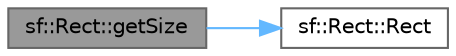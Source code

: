 digraph "sf::Rect::getSize"
{
 // LATEX_PDF_SIZE
  bgcolor="transparent";
  edge [fontname=Helvetica,fontsize=10,labelfontname=Helvetica,labelfontsize=10];
  node [fontname=Helvetica,fontsize=10,shape=box,height=0.2,width=0.4];
  rankdir="LR";
  Node1 [id="Node000001",label="sf::Rect::getSize",height=0.2,width=0.4,color="gray40", fillcolor="grey60", style="filled", fontcolor="black",tooltip="Get the size of the rectangle."];
  Node1 -> Node2 [id="edge1_Node000001_Node000002",color="steelblue1",style="solid",tooltip=" "];
  Node2 [id="Node000002",label="sf::Rect::Rect",height=0.2,width=0.4,color="grey40", fillcolor="white", style="filled",URL="$classsf_1_1_rect.html#a0f87ebaef9722a6222fd2e04ce8efb37",tooltip="Default constructor."];
}
